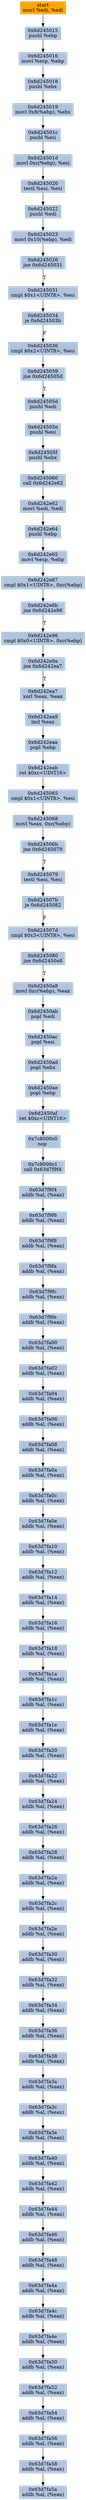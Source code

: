 digraph G {
node[shape=rectangle,style=filled,fillcolor=lightsteelblue,color=lightsteelblue]
bgcolor="transparent"
a0x6d245013movl_edi_edi[label="start\nmovl %edi, %edi",color="lightgrey",fillcolor="orange"];
a0x6d245015pushl_ebp[label="0x6d245015\npushl %ebp"];
a0x6d245016movl_esp_ebp[label="0x6d245016\nmovl %esp, %ebp"];
a0x6d245018pushl_ebx[label="0x6d245018\npushl %ebx"];
a0x6d245019movl_0x8ebp__ebx[label="0x6d245019\nmovl 0x8(%ebp), %ebx"];
a0x6d24501cpushl_esi[label="0x6d24501c\npushl %esi"];
a0x6d24501dmovl_0xcebp__esi[label="0x6d24501d\nmovl 0xc(%ebp), %esi"];
a0x6d245020testl_esi_esi[label="0x6d245020\ntestl %esi, %esi"];
a0x6d245022pushl_edi[label="0x6d245022\npushl %edi"];
a0x6d245023movl_0x10ebp__edi[label="0x6d245023\nmovl 0x10(%ebp), %edi"];
a0x6d245026jne_0x6d245031[label="0x6d245026\njne 0x6d245031"];
a0x6d245031cmpl_0x1UINT8_esi[label="0x6d245031\ncmpl $0x1<UINT8>, %esi"];
a0x6d245034je_0x6d24503b[label="0x6d245034\nje 0x6d24503b"];
a0x6d245036cmpl_0x2UINT8_esi[label="0x6d245036\ncmpl $0x2<UINT8>, %esi"];
a0x6d245039jne_0x6d24505d[label="0x6d245039\njne 0x6d24505d"];
a0x6d24505dpushl_edi[label="0x6d24505d\npushl %edi"];
a0x6d24505epushl_esi[label="0x6d24505e\npushl %esi"];
a0x6d24505fpushl_ebx[label="0x6d24505f\npushl %ebx"];
a0x6d245060call_0x6d242e62[label="0x6d245060\ncall 0x6d242e62"];
a0x6d242e62movl_edi_edi[label="0x6d242e62\nmovl %edi, %edi"];
a0x6d242e64pushl_ebp[label="0x6d242e64\npushl %ebp"];
a0x6d242e65movl_esp_ebp[label="0x6d242e65\nmovl %esp, %ebp"];
a0x6d242e67cmpl_0x1UINT8_0xcebp_[label="0x6d242e67\ncmpl $0x1<UINT8>, 0xc(%ebp)"];
a0x6d242e6bjne_0x6d242e96[label="0x6d242e6b\njne 0x6d242e96"];
a0x6d242e96cmpl_0x0UINT8_0xcebp_[label="0x6d242e96\ncmpl $0x0<UINT8>, 0xc(%ebp)"];
a0x6d242e9ajne_0x6d242ea7[label="0x6d242e9a\njne 0x6d242ea7"];
a0x6d242ea7xorl_eax_eax[label="0x6d242ea7\nxorl %eax, %eax"];
a0x6d242ea9incl_eax[label="0x6d242ea9\nincl %eax"];
a0x6d242eaapopl_ebp[label="0x6d242eaa\npopl %ebp"];
a0x6d242eabret_0xcUINT16[label="0x6d242eab\nret $0xc<UINT16>"];
a0x6d245065cmpl_0x1UINT8_esi[label="0x6d245065\ncmpl $0x1<UINT8>, %esi"];
a0x6d245068movl_eax_0xcebp_[label="0x6d245068\nmovl %eax, 0xc(%ebp)"];
a0x6d24506bjne_0x6d245079[label="0x6d24506b\njne 0x6d245079"];
a0x6d245079testl_esi_esi[label="0x6d245079\ntestl %esi, %esi"];
a0x6d24507bje_0x6d245082[label="0x6d24507b\nje 0x6d245082"];
a0x6d24507dcmpl_0x3UINT8_esi[label="0x6d24507d\ncmpl $0x3<UINT8>, %esi"];
a0x6d245080jne_0x6d2450a8[label="0x6d245080\njne 0x6d2450a8"];
a0x6d2450a8movl_0xcebp__eax[label="0x6d2450a8\nmovl 0xc(%ebp), %eax"];
a0x6d2450abpopl_edi[label="0x6d2450ab\npopl %edi"];
a0x6d2450acpopl_esi[label="0x6d2450ac\npopl %esi"];
a0x6d2450adpopl_ebx[label="0x6d2450ad\npopl %ebx"];
a0x6d2450aepopl_ebp[label="0x6d2450ae\npopl %ebp"];
a0x6d2450afret_0xcUINT16[label="0x6d2450af\nret $0xc<UINT16>"];
a0x7c8000c0nop_[label="0x7c8000c0\nnop "];
a0x7c8000c1call_0x63d7f9f4[label="0x7c8000c1\ncall 0x63d7f9f4"];
a0x63d7f9f4addb_al_eax_[label="0x63d7f9f4\naddb %al, (%eax)"];
a0x63d7f9f6addb_al_eax_[label="0x63d7f9f6\naddb %al, (%eax)"];
a0x63d7f9f8addb_al_eax_[label="0x63d7f9f8\naddb %al, (%eax)"];
a0x63d7f9faaddb_al_eax_[label="0x63d7f9fa\naddb %al, (%eax)"];
a0x63d7f9fcaddb_al_eax_[label="0x63d7f9fc\naddb %al, (%eax)"];
a0x63d7f9feaddb_al_eax_[label="0x63d7f9fe\naddb %al, (%eax)"];
a0x63d7fa00addb_al_eax_[label="0x63d7fa00\naddb %al, (%eax)"];
a0x63d7fa02addb_al_eax_[label="0x63d7fa02\naddb %al, (%eax)"];
a0x63d7fa04addb_al_eax_[label="0x63d7fa04\naddb %al, (%eax)"];
a0x63d7fa06addb_al_eax_[label="0x63d7fa06\naddb %al, (%eax)"];
a0x63d7fa08addb_al_eax_[label="0x63d7fa08\naddb %al, (%eax)"];
a0x63d7fa0aaddb_al_eax_[label="0x63d7fa0a\naddb %al, (%eax)"];
a0x63d7fa0caddb_al_eax_[label="0x63d7fa0c\naddb %al, (%eax)"];
a0x63d7fa0eaddb_al_eax_[label="0x63d7fa0e\naddb %al, (%eax)"];
a0x63d7fa10addb_al_eax_[label="0x63d7fa10\naddb %al, (%eax)"];
a0x63d7fa12addb_al_eax_[label="0x63d7fa12\naddb %al, (%eax)"];
a0x63d7fa14addb_al_eax_[label="0x63d7fa14\naddb %al, (%eax)"];
a0x63d7fa16addb_al_eax_[label="0x63d7fa16\naddb %al, (%eax)"];
a0x63d7fa18addb_al_eax_[label="0x63d7fa18\naddb %al, (%eax)"];
a0x63d7fa1aaddb_al_eax_[label="0x63d7fa1a\naddb %al, (%eax)"];
a0x63d7fa1caddb_al_eax_[label="0x63d7fa1c\naddb %al, (%eax)"];
a0x63d7fa1eaddb_al_eax_[label="0x63d7fa1e\naddb %al, (%eax)"];
a0x63d7fa20addb_al_eax_[label="0x63d7fa20\naddb %al, (%eax)"];
a0x63d7fa22addb_al_eax_[label="0x63d7fa22\naddb %al, (%eax)"];
a0x63d7fa24addb_al_eax_[label="0x63d7fa24\naddb %al, (%eax)"];
a0x63d7fa26addb_al_eax_[label="0x63d7fa26\naddb %al, (%eax)"];
a0x63d7fa28addb_al_eax_[label="0x63d7fa28\naddb %al, (%eax)"];
a0x63d7fa2aaddb_al_eax_[label="0x63d7fa2a\naddb %al, (%eax)"];
a0x63d7fa2caddb_al_eax_[label="0x63d7fa2c\naddb %al, (%eax)"];
a0x63d7fa2eaddb_al_eax_[label="0x63d7fa2e\naddb %al, (%eax)"];
a0x63d7fa30addb_al_eax_[label="0x63d7fa30\naddb %al, (%eax)"];
a0x63d7fa32addb_al_eax_[label="0x63d7fa32\naddb %al, (%eax)"];
a0x63d7fa34addb_al_eax_[label="0x63d7fa34\naddb %al, (%eax)"];
a0x63d7fa36addb_al_eax_[label="0x63d7fa36\naddb %al, (%eax)"];
a0x63d7fa38addb_al_eax_[label="0x63d7fa38\naddb %al, (%eax)"];
a0x63d7fa3aaddb_al_eax_[label="0x63d7fa3a\naddb %al, (%eax)"];
a0x63d7fa3caddb_al_eax_[label="0x63d7fa3c\naddb %al, (%eax)"];
a0x63d7fa3eaddb_al_eax_[label="0x63d7fa3e\naddb %al, (%eax)"];
a0x63d7fa40addb_al_eax_[label="0x63d7fa40\naddb %al, (%eax)"];
a0x63d7fa42addb_al_eax_[label="0x63d7fa42\naddb %al, (%eax)"];
a0x63d7fa44addb_al_eax_[label="0x63d7fa44\naddb %al, (%eax)"];
a0x63d7fa46addb_al_eax_[label="0x63d7fa46\naddb %al, (%eax)"];
a0x63d7fa48addb_al_eax_[label="0x63d7fa48\naddb %al, (%eax)"];
a0x63d7fa4aaddb_al_eax_[label="0x63d7fa4a\naddb %al, (%eax)"];
a0x63d7fa4caddb_al_eax_[label="0x63d7fa4c\naddb %al, (%eax)"];
a0x63d7fa4eaddb_al_eax_[label="0x63d7fa4e\naddb %al, (%eax)"];
a0x63d7fa50addb_al_eax_[label="0x63d7fa50\naddb %al, (%eax)"];
a0x63d7fa52addb_al_eax_[label="0x63d7fa52\naddb %al, (%eax)"];
a0x63d7fa54addb_al_eax_[label="0x63d7fa54\naddb %al, (%eax)"];
a0x63d7fa56addb_al_eax_[label="0x63d7fa56\naddb %al, (%eax)"];
a0x63d7fa58addb_al_eax_[label="0x63d7fa58\naddb %al, (%eax)"];
a0x63d7fa5aaddb_al_eax_[label="0x63d7fa5a\naddb %al, (%eax)"];
a0x6d245013movl_edi_edi -> a0x6d245015pushl_ebp [color="#000000"];
a0x6d245015pushl_ebp -> a0x6d245016movl_esp_ebp [color="#000000"];
a0x6d245016movl_esp_ebp -> a0x6d245018pushl_ebx [color="#000000"];
a0x6d245018pushl_ebx -> a0x6d245019movl_0x8ebp__ebx [color="#000000"];
a0x6d245019movl_0x8ebp__ebx -> a0x6d24501cpushl_esi [color="#000000"];
a0x6d24501cpushl_esi -> a0x6d24501dmovl_0xcebp__esi [color="#000000"];
a0x6d24501dmovl_0xcebp__esi -> a0x6d245020testl_esi_esi [color="#000000"];
a0x6d245020testl_esi_esi -> a0x6d245022pushl_edi [color="#000000"];
a0x6d245022pushl_edi -> a0x6d245023movl_0x10ebp__edi [color="#000000"];
a0x6d245023movl_0x10ebp__edi -> a0x6d245026jne_0x6d245031 [color="#000000"];
a0x6d245026jne_0x6d245031 -> a0x6d245031cmpl_0x1UINT8_esi [color="#000000",label="T"];
a0x6d245031cmpl_0x1UINT8_esi -> a0x6d245034je_0x6d24503b [color="#000000"];
a0x6d245034je_0x6d24503b -> a0x6d245036cmpl_0x2UINT8_esi [color="#000000",label="F"];
a0x6d245036cmpl_0x2UINT8_esi -> a0x6d245039jne_0x6d24505d [color="#000000"];
a0x6d245039jne_0x6d24505d -> a0x6d24505dpushl_edi [color="#000000",label="T"];
a0x6d24505dpushl_edi -> a0x6d24505epushl_esi [color="#000000"];
a0x6d24505epushl_esi -> a0x6d24505fpushl_ebx [color="#000000"];
a0x6d24505fpushl_ebx -> a0x6d245060call_0x6d242e62 [color="#000000"];
a0x6d245060call_0x6d242e62 -> a0x6d242e62movl_edi_edi [color="#000000"];
a0x6d242e62movl_edi_edi -> a0x6d242e64pushl_ebp [color="#000000"];
a0x6d242e64pushl_ebp -> a0x6d242e65movl_esp_ebp [color="#000000"];
a0x6d242e65movl_esp_ebp -> a0x6d242e67cmpl_0x1UINT8_0xcebp_ [color="#000000"];
a0x6d242e67cmpl_0x1UINT8_0xcebp_ -> a0x6d242e6bjne_0x6d242e96 [color="#000000"];
a0x6d242e6bjne_0x6d242e96 -> a0x6d242e96cmpl_0x0UINT8_0xcebp_ [color="#000000",label="T"];
a0x6d242e96cmpl_0x0UINT8_0xcebp_ -> a0x6d242e9ajne_0x6d242ea7 [color="#000000"];
a0x6d242e9ajne_0x6d242ea7 -> a0x6d242ea7xorl_eax_eax [color="#000000",label="T"];
a0x6d242ea7xorl_eax_eax -> a0x6d242ea9incl_eax [color="#000000"];
a0x6d242ea9incl_eax -> a0x6d242eaapopl_ebp [color="#000000"];
a0x6d242eaapopl_ebp -> a0x6d242eabret_0xcUINT16 [color="#000000"];
a0x6d242eabret_0xcUINT16 -> a0x6d245065cmpl_0x1UINT8_esi [color="#000000"];
a0x6d245065cmpl_0x1UINT8_esi -> a0x6d245068movl_eax_0xcebp_ [color="#000000"];
a0x6d245068movl_eax_0xcebp_ -> a0x6d24506bjne_0x6d245079 [color="#000000"];
a0x6d24506bjne_0x6d245079 -> a0x6d245079testl_esi_esi [color="#000000",label="T"];
a0x6d245079testl_esi_esi -> a0x6d24507bje_0x6d245082 [color="#000000"];
a0x6d24507bje_0x6d245082 -> a0x6d24507dcmpl_0x3UINT8_esi [color="#000000",label="F"];
a0x6d24507dcmpl_0x3UINT8_esi -> a0x6d245080jne_0x6d2450a8 [color="#000000"];
a0x6d245080jne_0x6d2450a8 -> a0x6d2450a8movl_0xcebp__eax [color="#000000",label="T"];
a0x6d2450a8movl_0xcebp__eax -> a0x6d2450abpopl_edi [color="#000000"];
a0x6d2450abpopl_edi -> a0x6d2450acpopl_esi [color="#000000"];
a0x6d2450acpopl_esi -> a0x6d2450adpopl_ebx [color="#000000"];
a0x6d2450adpopl_ebx -> a0x6d2450aepopl_ebp [color="#000000"];
a0x6d2450aepopl_ebp -> a0x6d2450afret_0xcUINT16 [color="#000000"];
a0x6d2450afret_0xcUINT16 -> a0x7c8000c0nop_ [color="#000000"];
a0x7c8000c0nop_ -> a0x7c8000c1call_0x63d7f9f4 [color="#000000"];
a0x7c8000c1call_0x63d7f9f4 -> a0x63d7f9f4addb_al_eax_ [color="#000000"];
a0x63d7f9f4addb_al_eax_ -> a0x63d7f9f6addb_al_eax_ [color="#000000"];
a0x63d7f9f6addb_al_eax_ -> a0x63d7f9f8addb_al_eax_ [color="#000000"];
a0x63d7f9f8addb_al_eax_ -> a0x63d7f9faaddb_al_eax_ [color="#000000"];
a0x63d7f9faaddb_al_eax_ -> a0x63d7f9fcaddb_al_eax_ [color="#000000"];
a0x63d7f9fcaddb_al_eax_ -> a0x63d7f9feaddb_al_eax_ [color="#000000"];
a0x63d7f9feaddb_al_eax_ -> a0x63d7fa00addb_al_eax_ [color="#000000"];
a0x63d7fa00addb_al_eax_ -> a0x63d7fa02addb_al_eax_ [color="#000000"];
a0x63d7fa02addb_al_eax_ -> a0x63d7fa04addb_al_eax_ [color="#000000"];
a0x63d7fa04addb_al_eax_ -> a0x63d7fa06addb_al_eax_ [color="#000000"];
a0x63d7fa06addb_al_eax_ -> a0x63d7fa08addb_al_eax_ [color="#000000"];
a0x63d7fa08addb_al_eax_ -> a0x63d7fa0aaddb_al_eax_ [color="#000000"];
a0x63d7fa0aaddb_al_eax_ -> a0x63d7fa0caddb_al_eax_ [color="#000000"];
a0x63d7fa0caddb_al_eax_ -> a0x63d7fa0eaddb_al_eax_ [color="#000000"];
a0x63d7fa0eaddb_al_eax_ -> a0x63d7fa10addb_al_eax_ [color="#000000"];
a0x63d7fa10addb_al_eax_ -> a0x63d7fa12addb_al_eax_ [color="#000000"];
a0x63d7fa12addb_al_eax_ -> a0x63d7fa14addb_al_eax_ [color="#000000"];
a0x63d7fa14addb_al_eax_ -> a0x63d7fa16addb_al_eax_ [color="#000000"];
a0x63d7fa16addb_al_eax_ -> a0x63d7fa18addb_al_eax_ [color="#000000"];
a0x63d7fa18addb_al_eax_ -> a0x63d7fa1aaddb_al_eax_ [color="#000000"];
a0x63d7fa1aaddb_al_eax_ -> a0x63d7fa1caddb_al_eax_ [color="#000000"];
a0x63d7fa1caddb_al_eax_ -> a0x63d7fa1eaddb_al_eax_ [color="#000000"];
a0x63d7fa1eaddb_al_eax_ -> a0x63d7fa20addb_al_eax_ [color="#000000"];
a0x63d7fa20addb_al_eax_ -> a0x63d7fa22addb_al_eax_ [color="#000000"];
a0x63d7fa22addb_al_eax_ -> a0x63d7fa24addb_al_eax_ [color="#000000"];
a0x63d7fa24addb_al_eax_ -> a0x63d7fa26addb_al_eax_ [color="#000000"];
a0x63d7fa26addb_al_eax_ -> a0x63d7fa28addb_al_eax_ [color="#000000"];
a0x63d7fa28addb_al_eax_ -> a0x63d7fa2aaddb_al_eax_ [color="#000000"];
a0x63d7fa2aaddb_al_eax_ -> a0x63d7fa2caddb_al_eax_ [color="#000000"];
a0x63d7fa2caddb_al_eax_ -> a0x63d7fa2eaddb_al_eax_ [color="#000000"];
a0x63d7fa2eaddb_al_eax_ -> a0x63d7fa30addb_al_eax_ [color="#000000"];
a0x63d7fa30addb_al_eax_ -> a0x63d7fa32addb_al_eax_ [color="#000000"];
a0x63d7fa32addb_al_eax_ -> a0x63d7fa34addb_al_eax_ [color="#000000"];
a0x63d7fa34addb_al_eax_ -> a0x63d7fa36addb_al_eax_ [color="#000000"];
a0x63d7fa36addb_al_eax_ -> a0x63d7fa38addb_al_eax_ [color="#000000"];
a0x63d7fa38addb_al_eax_ -> a0x63d7fa3aaddb_al_eax_ [color="#000000"];
a0x63d7fa3aaddb_al_eax_ -> a0x63d7fa3caddb_al_eax_ [color="#000000"];
a0x63d7fa3caddb_al_eax_ -> a0x63d7fa3eaddb_al_eax_ [color="#000000"];
a0x63d7fa3eaddb_al_eax_ -> a0x63d7fa40addb_al_eax_ [color="#000000"];
a0x63d7fa40addb_al_eax_ -> a0x63d7fa42addb_al_eax_ [color="#000000"];
a0x63d7fa42addb_al_eax_ -> a0x63d7fa44addb_al_eax_ [color="#000000"];
a0x63d7fa44addb_al_eax_ -> a0x63d7fa46addb_al_eax_ [color="#000000"];
a0x63d7fa46addb_al_eax_ -> a0x63d7fa48addb_al_eax_ [color="#000000"];
a0x63d7fa48addb_al_eax_ -> a0x63d7fa4aaddb_al_eax_ [color="#000000"];
a0x63d7fa4aaddb_al_eax_ -> a0x63d7fa4caddb_al_eax_ [color="#000000"];
a0x63d7fa4caddb_al_eax_ -> a0x63d7fa4eaddb_al_eax_ [color="#000000"];
a0x63d7fa4eaddb_al_eax_ -> a0x63d7fa50addb_al_eax_ [color="#000000"];
a0x63d7fa50addb_al_eax_ -> a0x63d7fa52addb_al_eax_ [color="#000000"];
a0x63d7fa52addb_al_eax_ -> a0x63d7fa54addb_al_eax_ [color="#000000"];
a0x63d7fa54addb_al_eax_ -> a0x63d7fa56addb_al_eax_ [color="#000000"];
a0x63d7fa56addb_al_eax_ -> a0x63d7fa58addb_al_eax_ [color="#000000"];
a0x63d7fa58addb_al_eax_ -> a0x63d7fa5aaddb_al_eax_ [color="#000000"];
}
